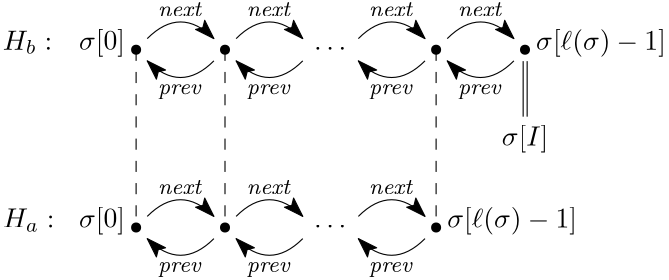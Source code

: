 <?xml version="1.0"?>
<!DOCTYPE ipe SYSTEM "ipe.dtd">
<ipe version="70212" creator="Ipe 7.2.12">
<info created="D:20200120132611" modified="D:20200123141947"/>
<ipestyle name="basic">
<symbol name="arrow/arc(spx)">
<path stroke="sym-stroke" fill="sym-stroke" pen="sym-pen">
0 0 m
-1 0.333 l
-1 -0.333 l
h
</path>
</symbol>
<symbol name="arrow/farc(spx)">
<path stroke="sym-stroke" fill="white" pen="sym-pen">
0 0 m
-1 0.333 l
-1 -0.333 l
h
</path>
</symbol>
<symbol name="arrow/ptarc(spx)">
<path stroke="sym-stroke" fill="sym-stroke" pen="sym-pen">
0 0 m
-1 0.333 l
-0.8 0 l
-1 -0.333 l
h
</path>
</symbol>
<symbol name="arrow/fptarc(spx)">
<path stroke="sym-stroke" fill="white" pen="sym-pen">
0 0 m
-1 0.333 l
-0.8 0 l
-1 -0.333 l
h
</path>
</symbol>
<symbol name="mark/circle(sx)" transformations="translations">
<path fill="sym-stroke">
0.6 0 0 0.6 0 0 e
0.4 0 0 0.4 0 0 e
</path>
</symbol>
<symbol name="mark/disk(sx)" transformations="translations">
<path fill="sym-stroke">
0.6 0 0 0.6 0 0 e
</path>
</symbol>
<symbol name="mark/fdisk(sfx)" transformations="translations">
<group>
<path fill="sym-fill">
0.5 0 0 0.5 0 0 e
</path>
<path fill="sym-stroke" fillrule="eofill">
0.6 0 0 0.6 0 0 e
0.4 0 0 0.4 0 0 e
</path>
</group>
</symbol>
<symbol name="mark/box(sx)" transformations="translations">
<path fill="sym-stroke" fillrule="eofill">
-0.6 -0.6 m
0.6 -0.6 l
0.6 0.6 l
-0.6 0.6 l
h
-0.4 -0.4 m
0.4 -0.4 l
0.4 0.4 l
-0.4 0.4 l
h
</path>
</symbol>
<symbol name="mark/square(sx)" transformations="translations">
<path fill="sym-stroke">
-0.6 -0.6 m
0.6 -0.6 l
0.6 0.6 l
-0.6 0.6 l
h
</path>
</symbol>
<symbol name="mark/fsquare(sfx)" transformations="translations">
<group>
<path fill="sym-fill">
-0.5 -0.5 m
0.5 -0.5 l
0.5 0.5 l
-0.5 0.5 l
h
</path>
<path fill="sym-stroke" fillrule="eofill">
-0.6 -0.6 m
0.6 -0.6 l
0.6 0.6 l
-0.6 0.6 l
h
-0.4 -0.4 m
0.4 -0.4 l
0.4 0.4 l
-0.4 0.4 l
h
</path>
</group>
</symbol>
<symbol name="mark/cross(sx)" transformations="translations">
<group>
<path fill="sym-stroke">
-0.43 -0.57 m
0.57 0.43 l
0.43 0.57 l
-0.57 -0.43 l
h
</path>
<path fill="sym-stroke">
-0.43 0.57 m
0.57 -0.43 l
0.43 -0.57 l
-0.57 0.43 l
h
</path>
</group>
</symbol>
<symbol name="arrow/fnormal(spx)">
<path stroke="sym-stroke" fill="white" pen="sym-pen">
0 0 m
-1 0.333 l
-1 -0.333 l
h
</path>
</symbol>
<symbol name="arrow/pointed(spx)">
<path stroke="sym-stroke" fill="sym-stroke" pen="sym-pen">
0 0 m
-1 0.333 l
-0.8 0 l
-1 -0.333 l
h
</path>
</symbol>
<symbol name="arrow/fpointed(spx)">
<path stroke="sym-stroke" fill="white" pen="sym-pen">
0 0 m
-1 0.333 l
-0.8 0 l
-1 -0.333 l
h
</path>
</symbol>
<symbol name="arrow/linear(spx)">
<path stroke="sym-stroke" pen="sym-pen">
-1 0.333 m
0 0 l
-1 -0.333 l
</path>
</symbol>
<symbol name="arrow/fdouble(spx)">
<path stroke="sym-stroke" fill="white" pen="sym-pen">
0 0 m
-1 0.333 l
-1 -0.333 l
h
-1 0 m
-2 0.333 l
-2 -0.333 l
h
</path>
</symbol>
<symbol name="arrow/double(spx)">
<path stroke="sym-stroke" fill="sym-stroke" pen="sym-pen">
0 0 m
-1 0.333 l
-1 -0.333 l
h
-1 0 m
-2 0.333 l
-2 -0.333 l
h
</path>
</symbol>
<pen name="heavier" value="0.8"/>
<pen name="fat" value="1.2"/>
<pen name="ultrafat" value="2"/>
<symbolsize name="large" value="5"/>
<symbolsize name="small" value="2"/>
<symbolsize name="tiny" value="1.1"/>
<arrowsize name="large" value="10"/>
<arrowsize name="small" value="5"/>
<arrowsize name="tiny" value="3"/>
<color name="red" value="1 0 0"/>
<color name="green" value="0 1 0"/>
<color name="blue" value="0 0 1"/>
<color name="yellow" value="1 1 0"/>
<color name="orange" value="1 0.647 0"/>
<color name="gold" value="1 0.843 0"/>
<color name="purple" value="0.627 0.125 0.941"/>
<color name="gray" value="0.745"/>
<color name="brown" value="0.647 0.165 0.165"/>
<color name="navy" value="0 0 0.502"/>
<color name="pink" value="1 0.753 0.796"/>
<color name="seagreen" value="0.18 0.545 0.341"/>
<color name="turquoise" value="0.251 0.878 0.816"/>
<color name="violet" value="0.933 0.51 0.933"/>
<color name="darkblue" value="0 0 0.545"/>
<color name="darkcyan" value="0 0.545 0.545"/>
<color name="darkgray" value="0.663"/>
<color name="darkgreen" value="0 0.392 0"/>
<color name="darkmagenta" value="0.545 0 0.545"/>
<color name="darkorange" value="1 0.549 0"/>
<color name="darkred" value="0.545 0 0"/>
<color name="lightblue" value="0.678 0.847 0.902"/>
<color name="lightcyan" value="0.878 1 1"/>
<color name="lightgray" value="0.827"/>
<color name="lightgreen" value="0.565 0.933 0.565"/>
<color name="lightyellow" value="1 1 0.878"/>
<dashstyle name="dashed" value="[4] 0"/>
<dashstyle name="dotted" value="[1 3] 0"/>
<dashstyle name="dash dotted" value="[4 2 1 2] 0"/>
<dashstyle name="dash dot dotted" value="[4 2 1 2 1 2] 0"/>
<textsize name="large" value="\large"/>
<textsize name="Large" value="\Large"/>
<textsize name="LARGE" value="\LARGE"/>
<textsize name="huge" value="\huge"/>
<textsize name="Huge" value="\Huge"/>
<textsize name="small" value="\small"/>
<textsize name="footnote" value="\footnotesize"/>
<textsize name="tiny" value="\tiny"/>
<textstyle name="center" begin="\begin{center}" end="\end{center}"/>
<textstyle name="itemize" begin="\begin{itemize}" end="\end{itemize}"/>
<textstyle name="item" begin="\begin{itemize}\item{}" end="\end{itemize}"/>
<gridsize name="4 pts" value="4"/>
<gridsize name="8 pts (~3 mm)" value="8"/>
<gridsize name="16 pts (~6 mm)" value="16"/>
<gridsize name="32 pts (~12 mm)" value="32"/>
<gridsize name="10 pts (~3.5 mm)" value="10"/>
<gridsize name="20 pts (~7 mm)" value="20"/>
<gridsize name="14 pts (~5 mm)" value="14"/>
<gridsize name="28 pts (~10 mm)" value="28"/>
<gridsize name="56 pts (~20 mm)" value="56"/>
<anglesize name="90 deg" value="90"/>
<anglesize name="60 deg" value="60"/>
<anglesize name="45 deg" value="45"/>
<anglesize name="30 deg" value="30"/>
<anglesize name="22.5 deg" value="22.5"/>
<opacity name="10%" value="0.1"/>
<opacity name="30%" value="0.3"/>
<opacity name="50%" value="0.5"/>
<opacity name="75%" value="0.75"/>
<tiling name="falling" angle="-60" step="4" width="1"/>
<tiling name="rising" angle="30" step="4" width="1"/>
</ipestyle>
<page>
<layer name="alpha"/>
<view layers="alpha" active="alpha"/>
<text layer="alpha" transformations="translations" pos="128 768" stroke="black" type="label" width="17.818" height="6.812" depth="1.49" valign="baseline" style="math">H_b:</text>
<text matrix="1 0 0 1 0 -64" transformations="translations" pos="128 768" stroke="black" type="label" width="18.636" height="6.812" depth="1.49" valign="baseline" style="math">H_a:</text>
<use name="mark/disk(sx)" pos="176 768" size="normal" stroke="black"/>
<use name="mark/disk(sx)" pos="208 768" size="normal" stroke="black"/>
<use matrix="1 0 0 1 -20 -64" name="mark/disk(sx)" pos="304 768" size="normal" stroke="black"/>
<path stroke="black" arrow="ptarc/normal">
180 772 m
192 784
204 772 c
</path>
<path stroke="black" arrow="ptarc/normal">
204 764 m
192 752
180 764 c
</path>
<path stroke="black" arrow="ptarc/normal">
212 772 m
224 784
236 772 c
</path>
<path stroke="black" arrow="ptarc/normal">
236 764 m
224 752
212 764 c
</path>
<path matrix="1 0 0 1 -20 0" stroke="black" arrow="ptarc/normal">
276 772 m
288 784
300 772 c
</path>
<path matrix="1 0 0 1 -20 0" stroke="black" arrow="ptarc/normal">
300 764 m
288 752
276 764 c
</path>
<text transformations="translations" pos="240 768" stroke="black" type="label" width="11.623" height="1.052" depth="0" valign="baseline" style="math">\ldots</text>
<text matrix="1 0 0 1 4 -4" transformations="translations" pos="188 784" stroke="black" type="label" width="16.279" height="4.902" depth="0" halign="center" valign="baseline" size="footnote" style="math">\mathit{next}</text>
<text matrix="1 0 0 1 4 -32" transformations="translations" pos="188 784" stroke="black" type="label" width="16.271" height="3.431" depth="1.55" halign="center" valign="baseline" size="footnote" style="math">\mathit{prev}</text>
<text matrix="1 0 0 1 36 -4" transformations="translations" pos="188 784" stroke="black" type="label" width="16.279" height="4.902" depth="0" halign="center" valign="baseline" size="footnote" style="math">\mathit{next}</text>
<text matrix="1 0 0 1 80 -4" transformations="translations" pos="188 784" stroke="black" type="label" width="16.279" height="4.902" depth="0" halign="center" valign="baseline" size="footnote" style="math">\mathit{next}</text>
<text matrix="1 0 0 1 36 -32" transformations="translations" pos="188 784" stroke="black" type="label" width="16.271" height="3.431" depth="1.55" halign="center" valign="baseline" size="footnote" style="math">\mathit{prev}</text>
<text matrix="1 0 0 1 80 -32" transformations="translations" pos="188 784" stroke="black" type="label" width="16.271" height="3.431" depth="1.55" halign="center" valign="baseline" size="footnote" style="math">\mathit{prev}</text>
<use matrix="1 0 0 1 0 -64" name="mark/disk(sx)" pos="176 768" size="normal" stroke="black"/>
<use matrix="1 0 0 1 0 -64" name="mark/disk(sx)" pos="208 768" size="normal" stroke="black"/>
<path matrix="1 0 0 1 0 -64" stroke="black" arrow="ptarc/normal">
180 772 m
192 784
204 772 c
</path>
<path matrix="1 0 0 1 0 -64" stroke="black" arrow="ptarc/normal">
204 764 m
192 752
180 764 c
</path>
<path matrix="1 0 0 1 0 -64" stroke="black" arrow="ptarc/normal">
212 772 m
224 784
236 772 c
</path>
<path matrix="1 0 0 1 0 -64" stroke="black" arrow="ptarc/normal">
236 764 m
224 752
212 764 c
</path>
<path matrix="1 0 0 1 -20 -64" stroke="black" arrow="ptarc/normal">
276 772 m
288 784
300 772 c
</path>
<path matrix="1 0 0 1 -20 -64" stroke="black" arrow="ptarc/normal">
300 764 m
288 752
276 764 c
</path>
<text matrix="1 0 0 1 0 -64" transformations="translations" pos="240 768" stroke="black" type="label" width="11.623" height="1.052" depth="0" valign="baseline" style="math">\ldots</text>
<text matrix="1 0 0 1 4 -68" transformations="translations" pos="188 784" stroke="black" type="label" width="16.279" height="4.902" depth="0" halign="center" valign="baseline" size="footnote" style="math">\mathit{next}</text>
<text matrix="1 0 0 1 4 -96" transformations="translations" pos="188 784" stroke="black" type="label" width="16.271" height="3.431" depth="1.55" halign="center" valign="baseline" size="footnote" style="math">\mathit{prev}</text>
<text matrix="1 0 0 1 36 -68" transformations="translations" pos="188 784" stroke="black" type="label" width="16.279" height="4.902" depth="0" halign="center" valign="baseline" size="footnote" style="math">\mathit{next}</text>
<text matrix="1 0 0 1 80 -68" transformations="translations" pos="188 784" stroke="black" type="label" width="16.279" height="4.902" depth="0" halign="center" valign="baseline" size="footnote" style="math">\mathit{next}</text>
<text matrix="1 0 0 1 36 -96" transformations="translations" pos="188 784" stroke="black" type="label" width="16.271" height="3.431" depth="1.55" halign="center" valign="baseline" size="footnote" style="math">\mathit{prev}</text>
<text matrix="1 0 0 1 80 -96" transformations="translations" pos="188 784" stroke="black" type="label" width="16.271" height="3.431" depth="1.55" halign="center" valign="baseline" size="footnote" style="math">\mathit{prev}</text>
<path stroke="black" dash="dashed">
176 768 m
176 704 l
</path>
<path stroke="black" dash="dashed">
208 768 m
208 704 l
</path>
<path stroke="black" dash="dashed">
284 768 m
284 704 l
</path>
<text matrix="1 0 0 1 0 -48" transformations="translations" pos="172 816" stroke="black" type="label" width="16.566" height="7.473" depth="2.49" halign="right" valign="baseline" style="math">\sigma[0]</text>
<text matrix="1 0 0 1 116 -112" transformations="translations" pos="172 816" stroke="black" type="label" width="46.693" height="7.473" depth="2.49" valign="baseline" style="math">\sigma[\ell(\sigma)-1]</text>
<text matrix="1 0 0 1 0 -112" transformations="translations" pos="172 816" stroke="black" type="label" width="16.566" height="7.473" depth="2.49" halign="right" valign="baseline" style="math">\sigma[0]</text>
<use matrix="1 0 0 1 -20 0" name="mark/disk(sx)" pos="304 768" size="normal" stroke="black"/>
<use matrix="1 0 0 1 12 0" name="mark/disk(sx)" pos="304 768" size="normal" stroke="black"/>
<path matrix="1 0 0 1 12 0" stroke="black" arrow="ptarc/normal">
276 772 m
288 784
300 772 c
</path>
<path matrix="1 0 0 1 12 0" stroke="black" arrow="ptarc/normal">
300 764 m
288 752
276 764 c
</path>
<text matrix="1 0 0 1 112 -4" transformations="translations" pos="188 784" stroke="black" type="label" width="16.279" height="4.902" depth="0" halign="center" valign="baseline" size="footnote" style="math">\mathit{next}</text>
<text matrix="1 0 0 1 112 -32" transformations="translations" pos="188 784" stroke="black" type="label" width="16.271" height="3.431" depth="1.55" halign="center" valign="baseline" size="footnote" style="math">\mathit{prev}</text>
<text matrix="1 0 0 1 148 -48" transformations="translations" pos="172 816" stroke="black" type="label" width="46.693" height="7.473" depth="2.49" valign="baseline" style="math">\sigma[\ell(\sigma)-1]</text>
<text matrix="1 0 0 1 144 -80" transformations="translations" pos="172 816" stroke="black" type="label" width="16.746" height="7.473" depth="2.49" halign="center" valign="center" style="math">\sigma[I]</text>
<path matrix="1 0 0 1 139.336 -0.0948619" stroke="black">
176 744 m
176 764 l
</path>
<path matrix="1 0 0 1 140.775 -0.0948619" stroke="black">
176 744 m
176 764 l
</path>
</page>
</ipe>
